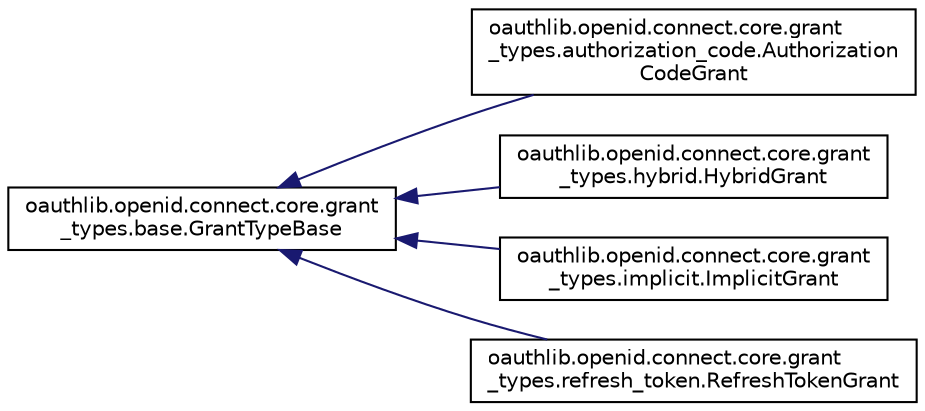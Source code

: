 digraph "Graphical Class Hierarchy"
{
 // LATEX_PDF_SIZE
  edge [fontname="Helvetica",fontsize="10",labelfontname="Helvetica",labelfontsize="10"];
  node [fontname="Helvetica",fontsize="10",shape=record];
  rankdir="LR";
  Node0 [label="oauthlib.openid.connect.core.grant\l_types.base.GrantTypeBase",height=0.2,width=0.4,color="black", fillcolor="white", style="filled",URL="$classoauthlib_1_1openid_1_1connect_1_1core_1_1grant__types_1_1base_1_1GrantTypeBase.html",tooltip=" "];
  Node0 -> Node1 [dir="back",color="midnightblue",fontsize="10",style="solid",fontname="Helvetica"];
  Node1 [label="oauthlib.openid.connect.core.grant\l_types.authorization_code.Authorization\lCodeGrant",height=0.2,width=0.4,color="black", fillcolor="white", style="filled",URL="$classoauthlib_1_1openid_1_1connect_1_1core_1_1grant__types_1_1authorization__code_1_1AuthorizationCodeGrant.html",tooltip=" "];
  Node0 -> Node2 [dir="back",color="midnightblue",fontsize="10",style="solid",fontname="Helvetica"];
  Node2 [label="oauthlib.openid.connect.core.grant\l_types.hybrid.HybridGrant",height=0.2,width=0.4,color="black", fillcolor="white", style="filled",URL="$classoauthlib_1_1openid_1_1connect_1_1core_1_1grant__types_1_1hybrid_1_1HybridGrant.html",tooltip=" "];
  Node0 -> Node3 [dir="back",color="midnightblue",fontsize="10",style="solid",fontname="Helvetica"];
  Node3 [label="oauthlib.openid.connect.core.grant\l_types.implicit.ImplicitGrant",height=0.2,width=0.4,color="black", fillcolor="white", style="filled",URL="$classoauthlib_1_1openid_1_1connect_1_1core_1_1grant__types_1_1implicit_1_1ImplicitGrant.html",tooltip=" "];
  Node0 -> Node4 [dir="back",color="midnightblue",fontsize="10",style="solid",fontname="Helvetica"];
  Node4 [label="oauthlib.openid.connect.core.grant\l_types.refresh_token.RefreshTokenGrant",height=0.2,width=0.4,color="black", fillcolor="white", style="filled",URL="$classoauthlib_1_1openid_1_1connect_1_1core_1_1grant__types_1_1refresh__token_1_1RefreshTokenGrant.html",tooltip=" "];
}
